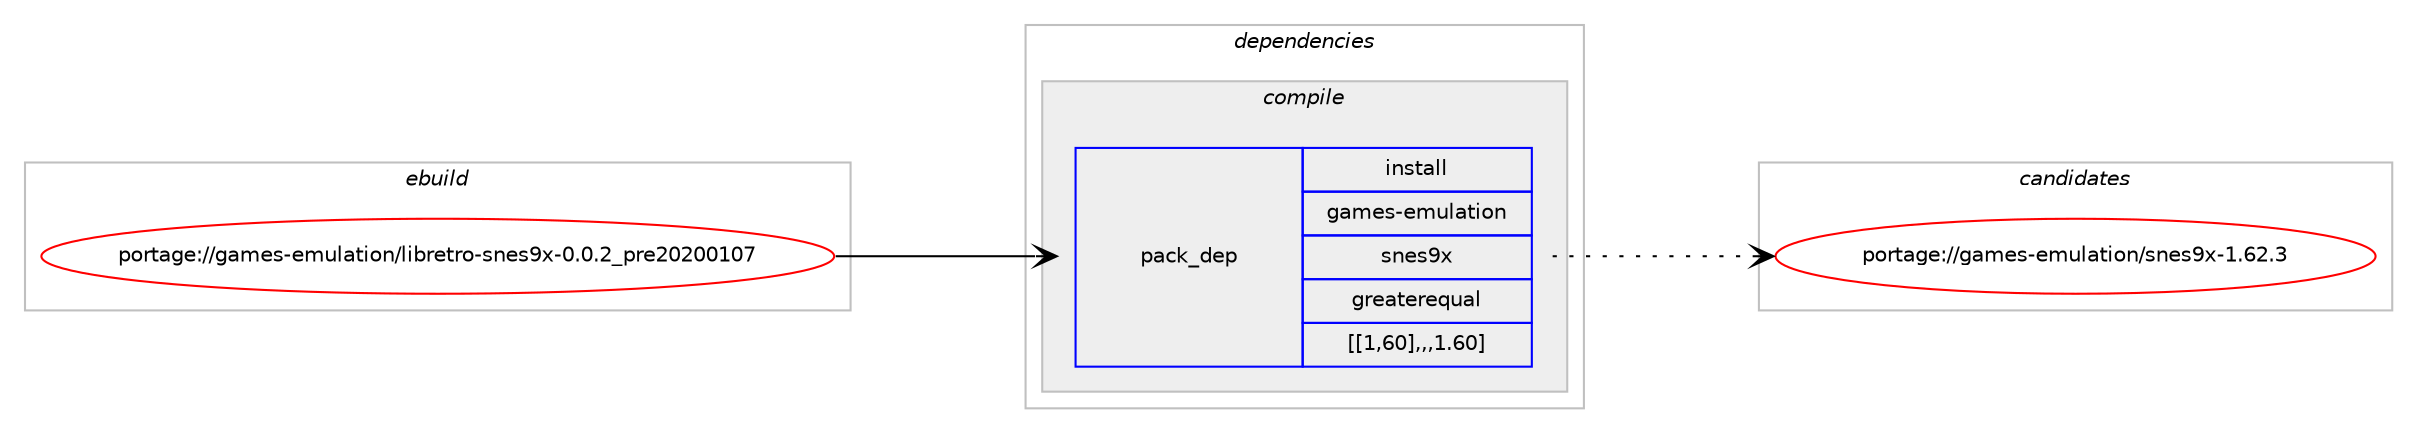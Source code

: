 digraph prolog {

# *************
# Graph options
# *************

newrank=true;
concentrate=true;
compound=true;
graph [rankdir=LR,fontname=Helvetica,fontsize=10,ranksep=1.5];#, ranksep=2.5, nodesep=0.2];
edge  [arrowhead=vee];
node  [fontname=Helvetica,fontsize=10];

# **********
# The ebuild
# **********

subgraph cluster_leftcol {
color=gray;
label=<<i>ebuild</i>>;
id [label="portage://games-emulation/libretro-snes9x-0.0.2_pre20200107", color=red, width=4, href="../games-emulation/libretro-snes9x-0.0.2_pre20200107.svg"];
}

# ****************
# The dependencies
# ****************

subgraph cluster_midcol {
color=gray;
label=<<i>dependencies</i>>;
subgraph cluster_compile {
fillcolor="#eeeeee";
style=filled;
label=<<i>compile</i>>;
subgraph pack164545 {
dependency231219 [label=<<TABLE BORDER="0" CELLBORDER="1" CELLSPACING="0" CELLPADDING="4" WIDTH="220"><TR><TD ROWSPAN="6" CELLPADDING="30">pack_dep</TD></TR><TR><TD WIDTH="110">install</TD></TR><TR><TD>games-emulation</TD></TR><TR><TD>snes9x</TD></TR><TR><TD>greaterequal</TD></TR><TR><TD>[[1,60],,,1.60]</TD></TR></TABLE>>, shape=none, color=blue];
}
id:e -> dependency231219:w [weight=20,style="solid",arrowhead="vee"];
}
subgraph cluster_compileandrun {
fillcolor="#eeeeee";
style=filled;
label=<<i>compile and run</i>>;
}
subgraph cluster_run {
fillcolor="#eeeeee";
style=filled;
label=<<i>run</i>>;
}
}

# **************
# The candidates
# **************

subgraph cluster_choices {
rank=same;
color=gray;
label=<<i>candidates</i>>;

subgraph choice164545 {
color=black;
nodesep=1;
choice103971091011154510110911710897116105111110471151101011155712045494654504651 [label="portage://games-emulation/snes9x-1.62.3", color=red, width=4,href="../games-emulation/snes9x-1.62.3.svg"];
dependency231219:e -> choice103971091011154510110911710897116105111110471151101011155712045494654504651:w [style=dotted,weight="100"];
}
}

}
